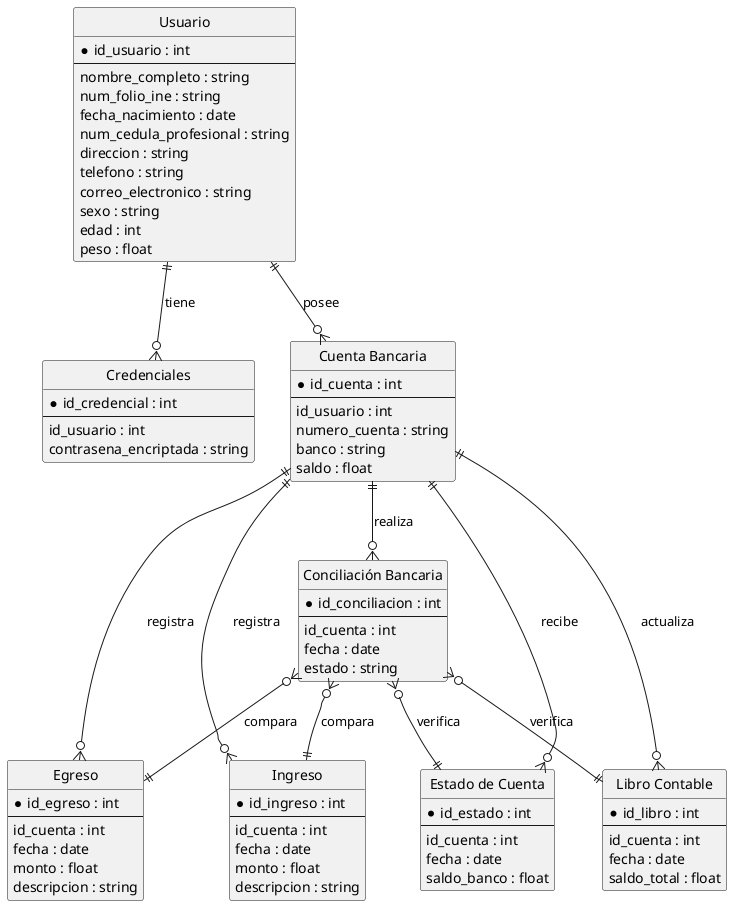 @startuml ERD
hide circle

' entidades
entity "Usuario" as Usuario {
    * id_usuario : int
    --
    nombre_completo : string
    num_folio_ine : string
    fecha_nacimiento : date
    num_cedula_profesional : string
    direccion : string
    telefono : string
    correo_electronico : string
    sexo : string
    edad : int
    peso : float
}

entity "Credenciales" as Credenciales {
    * id_credencial : int
    --
    id_usuario : int
    contrasena_encriptada : string
}

entity "Cuenta Bancaria" as CuentaBancaria {
    * id_cuenta : int
    --
    id_usuario : int
    numero_cuenta : string
    banco : string
    saldo : float
}

entity "Ingreso" as Ingreso {
    * id_ingreso : int
    --
    id_cuenta : int
    fecha : date
    monto : float
    descripcion : string
}

entity "Egreso" as Egreso {
    * id_egreso : int
    --
    id_cuenta : int
    fecha : date
    monto : float
    descripcion : string
}

entity "Libro Contable" as LibroContable {
    * id_libro : int
    --
    id_cuenta : int
    fecha : date
    saldo_total : float
}

entity "Estado de Cuenta" as EstadoDeCuenta {
    * id_estado : int
    --
    id_cuenta : int
    fecha : date
    saldo_banco : float
}

entity "Conciliación Bancaria" as ConciliacionBancaria {
    * id_conciliacion : int
    --
    id_cuenta : int
    fecha : date
    estado : string
}

' relaciones entre entidades
Usuario ||--o{ Credenciales : tiene
Usuario ||--o{ CuentaBancaria : posee
CuentaBancaria ||--o{ Ingreso : registra
CuentaBancaria ||--o{ Egreso : registra
CuentaBancaria ||--o{ LibroContable : actualiza
CuentaBancaria ||--o{ EstadoDeCuenta : recibe
CuentaBancaria ||--o{ ConciliacionBancaria : realiza
ConciliacionBancaria }o--|| Ingreso : compara
ConciliacionBancaria }o--|| Egreso : compara
ConciliacionBancaria }o--|| EstadoDeCuenta : verifica
ConciliacionBancaria }o--|| LibroContable : verifica

@enduml
